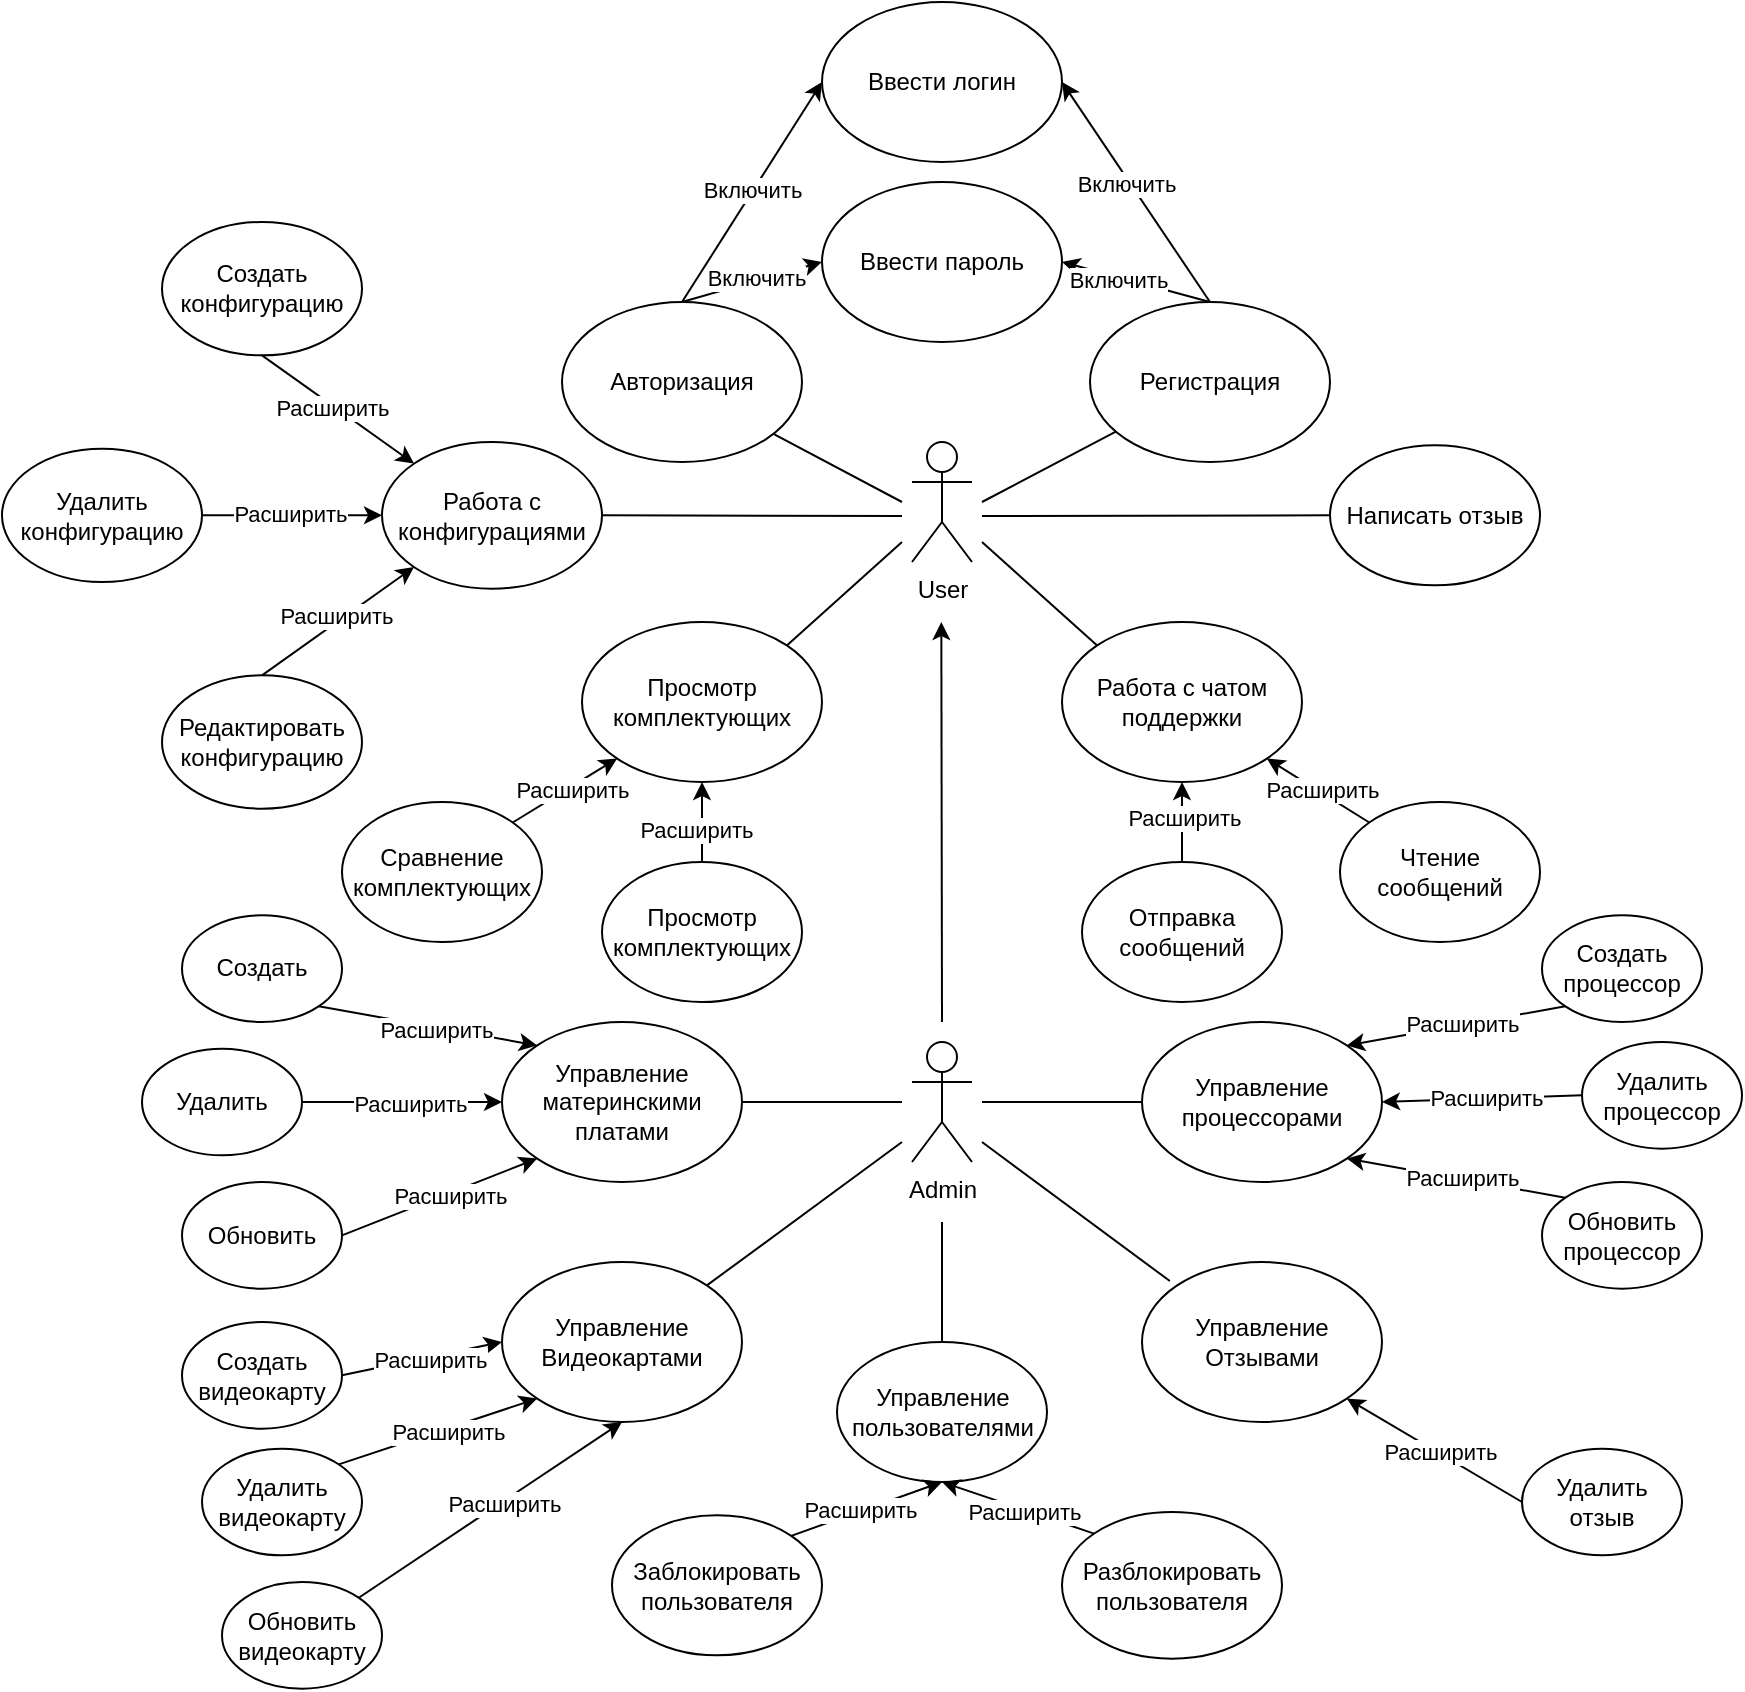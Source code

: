 <mxfile version="24.3.1" type="device">
  <diagram name="Страница — 1" id="BS8vcZMVBj0d2dh9ncKE">
    <mxGraphModel dx="2645" dy="822" grid="1" gridSize="10" guides="1" tooltips="1" connect="1" arrows="1" fold="1" page="1" pageScale="1" pageWidth="827" pageHeight="1169" math="0" shadow="0">
      <root>
        <mxCell id="0" />
        <mxCell id="1" parent="0" />
        <mxCell id="nzGZyDX1oVs2PWnSbx05-1" value="User" style="shape=umlActor;verticalLabelPosition=bottom;verticalAlign=top;html=1;outlineConnect=0;" parent="1" vertex="1">
          <mxGeometry x="325" y="230" width="30" height="60" as="geometry" />
        </mxCell>
        <mxCell id="nzGZyDX1oVs2PWnSbx05-2" value="Admin&lt;div&gt;&lt;br&gt;&lt;/div&gt;" style="shape=umlActor;verticalLabelPosition=bottom;verticalAlign=top;html=1;outlineConnect=0;" parent="1" vertex="1">
          <mxGeometry x="325" y="530" width="30" height="60" as="geometry" />
        </mxCell>
        <mxCell id="nzGZyDX1oVs2PWnSbx05-5" value="" style="endArrow=classic;html=1;rounded=0;curved=0;" parent="1" edge="1">
          <mxGeometry width="50" height="50" relative="1" as="geometry">
            <mxPoint x="340" y="520" as="sourcePoint" />
            <mxPoint x="339.66" y="320" as="targetPoint" />
          </mxGeometry>
        </mxCell>
        <mxCell id="nzGZyDX1oVs2PWnSbx05-7" value="Авторизация" style="ellipse;whiteSpace=wrap;html=1;" parent="1" vertex="1">
          <mxGeometry x="150" y="160" width="120" height="80" as="geometry" />
        </mxCell>
        <mxCell id="nzGZyDX1oVs2PWnSbx05-8" value="Регистрация" style="ellipse;whiteSpace=wrap;html=1;" parent="1" vertex="1">
          <mxGeometry x="414" y="160" width="120" height="80" as="geometry" />
        </mxCell>
        <mxCell id="nzGZyDX1oVs2PWnSbx05-9" value="Ввести пароль" style="ellipse;whiteSpace=wrap;html=1;" parent="1" vertex="1">
          <mxGeometry x="280" y="100" width="120" height="80" as="geometry" />
        </mxCell>
        <mxCell id="nzGZyDX1oVs2PWnSbx05-10" value="Ввести логин" style="ellipse;whiteSpace=wrap;html=1;" parent="1" vertex="1">
          <mxGeometry x="280" y="10" width="120" height="80" as="geometry" />
        </mxCell>
        <mxCell id="nzGZyDX1oVs2PWnSbx05-12" value="" style="endArrow=classic;html=1;rounded=0;exitX=0.5;exitY=0;exitDx=0;exitDy=0;entryX=0;entryY=0.5;entryDx=0;entryDy=0;" parent="1" source="nzGZyDX1oVs2PWnSbx05-7" target="nzGZyDX1oVs2PWnSbx05-9" edge="1">
          <mxGeometry width="50" height="50" relative="1" as="geometry">
            <mxPoint x="200" y="160" as="sourcePoint" />
            <mxPoint x="250" y="110" as="targetPoint" />
          </mxGeometry>
        </mxCell>
        <mxCell id="nzGZyDX1oVs2PWnSbx05-20" value="Включить" style="edgeLabel;html=1;align=center;verticalAlign=middle;resizable=0;points=[];" parent="nzGZyDX1oVs2PWnSbx05-12" vertex="1" connectable="0">
          <mxGeometry x="0.056" y="2" relative="1" as="geometry">
            <mxPoint as="offset" />
          </mxGeometry>
        </mxCell>
        <mxCell id="nzGZyDX1oVs2PWnSbx05-13" value="" style="endArrow=classic;html=1;rounded=0;entryX=0;entryY=0.5;entryDx=0;entryDy=0;" parent="1" target="nzGZyDX1oVs2PWnSbx05-10" edge="1">
          <mxGeometry width="50" height="50" relative="1" as="geometry">
            <mxPoint x="210" y="160" as="sourcePoint" />
            <mxPoint x="240" y="90" as="targetPoint" />
          </mxGeometry>
        </mxCell>
        <mxCell id="nzGZyDX1oVs2PWnSbx05-18" value="Включить" style="edgeLabel;html=1;align=center;verticalAlign=middle;resizable=0;points=[];" parent="nzGZyDX1oVs2PWnSbx05-13" vertex="1" connectable="0">
          <mxGeometry x="0.012" y="1" relative="1" as="geometry">
            <mxPoint as="offset" />
          </mxGeometry>
        </mxCell>
        <mxCell id="nzGZyDX1oVs2PWnSbx05-14" value="" style="endArrow=classic;html=1;rounded=0;exitX=0.5;exitY=0;exitDx=0;exitDy=0;entryX=1;entryY=0.5;entryDx=0;entryDy=0;" parent="1" source="nzGZyDX1oVs2PWnSbx05-8" target="nzGZyDX1oVs2PWnSbx05-9" edge="1">
          <mxGeometry width="50" height="50" relative="1" as="geometry">
            <mxPoint x="550" y="110" as="sourcePoint" />
            <mxPoint x="600" y="60" as="targetPoint" />
          </mxGeometry>
        </mxCell>
        <mxCell id="nzGZyDX1oVs2PWnSbx05-23" value="Включить" style="edgeLabel;html=1;align=center;verticalAlign=middle;resizable=0;points=[];" parent="nzGZyDX1oVs2PWnSbx05-14" vertex="1" connectable="0">
          <mxGeometry x="0.239" y="1" relative="1" as="geometry">
            <mxPoint as="offset" />
          </mxGeometry>
        </mxCell>
        <mxCell id="nzGZyDX1oVs2PWnSbx05-15" value="" style="endArrow=classic;html=1;rounded=0;exitX=0.5;exitY=0;exitDx=0;exitDy=0;entryX=1;entryY=0.5;entryDx=0;entryDy=0;" parent="1" source="nzGZyDX1oVs2PWnSbx05-8" target="nzGZyDX1oVs2PWnSbx05-10" edge="1">
          <mxGeometry width="50" height="50" relative="1" as="geometry">
            <mxPoint x="460" y="120" as="sourcePoint" />
            <mxPoint x="510" y="70" as="targetPoint" />
          </mxGeometry>
        </mxCell>
        <mxCell id="nzGZyDX1oVs2PWnSbx05-22" value="Включить" style="edgeLabel;html=1;align=center;verticalAlign=middle;resizable=0;points=[];" parent="nzGZyDX1oVs2PWnSbx05-15" vertex="1" connectable="0">
          <mxGeometry x="0.092" y="2" relative="1" as="geometry">
            <mxPoint as="offset" />
          </mxGeometry>
        </mxCell>
        <mxCell id="nzGZyDX1oVs2PWnSbx05-16" value="" style="endArrow=none;html=1;rounded=0;" parent="1" target="nzGZyDX1oVs2PWnSbx05-8" edge="1">
          <mxGeometry width="50" height="50" relative="1" as="geometry">
            <mxPoint x="360" y="260" as="sourcePoint" />
            <mxPoint x="520" y="270" as="targetPoint" />
          </mxGeometry>
        </mxCell>
        <mxCell id="nzGZyDX1oVs2PWnSbx05-17" value="" style="endArrow=none;html=1;rounded=0;entryX=0.879;entryY=0.823;entryDx=0;entryDy=0;entryPerimeter=0;" parent="1" target="nzGZyDX1oVs2PWnSbx05-7" edge="1">
          <mxGeometry width="50" height="50" relative="1" as="geometry">
            <mxPoint x="320" y="260" as="sourcePoint" />
            <mxPoint x="310" y="280" as="targetPoint" />
          </mxGeometry>
        </mxCell>
        <mxCell id="nzGZyDX1oVs2PWnSbx05-24" value="Работа с конфигурациями" style="ellipse;whiteSpace=wrap;html=1;" parent="1" vertex="1">
          <mxGeometry x="60" y="230.01" width="110" height="73.34" as="geometry" />
        </mxCell>
        <mxCell id="nzGZyDX1oVs2PWnSbx05-25" value="Создать конфигурацию" style="ellipse;whiteSpace=wrap;html=1;" parent="1" vertex="1">
          <mxGeometry x="-50" y="120.0" width="100" height="66.67" as="geometry" />
        </mxCell>
        <mxCell id="nzGZyDX1oVs2PWnSbx05-26" value="Удалить конфигурацию" style="ellipse;whiteSpace=wrap;html=1;" parent="1" vertex="1">
          <mxGeometry x="-130" y="233.34" width="100" height="66.67" as="geometry" />
        </mxCell>
        <mxCell id="nzGZyDX1oVs2PWnSbx05-27" value="Редактировать конфигурацию" style="ellipse;whiteSpace=wrap;html=1;" parent="1" vertex="1">
          <mxGeometry x="-50" y="346.67" width="100" height="66.67" as="geometry" />
        </mxCell>
        <mxCell id="nzGZyDX1oVs2PWnSbx05-28" value="" style="endArrow=classic;html=1;rounded=0;exitX=0.5;exitY=0;exitDx=0;exitDy=0;entryX=0;entryY=1;entryDx=0;entryDy=0;" parent="1" source="nzGZyDX1oVs2PWnSbx05-27" target="nzGZyDX1oVs2PWnSbx05-24" edge="1">
          <mxGeometry width="50" height="50" relative="1" as="geometry">
            <mxPoint x="80" y="366.67" as="sourcePoint" />
            <mxPoint x="130" y="316.67" as="targetPoint" />
          </mxGeometry>
        </mxCell>
        <mxCell id="nzGZyDX1oVs2PWnSbx05-33" value="Расширить" style="edgeLabel;html=1;align=center;verticalAlign=middle;resizable=0;points=[];" parent="nzGZyDX1oVs2PWnSbx05-28" vertex="1" connectable="0">
          <mxGeometry x="0.009" y="3" relative="1" as="geometry">
            <mxPoint as="offset" />
          </mxGeometry>
        </mxCell>
        <mxCell id="nzGZyDX1oVs2PWnSbx05-29" value="" style="endArrow=classic;html=1;rounded=0;exitX=1;exitY=0.5;exitDx=0;exitDy=0;entryX=0;entryY=0.5;entryDx=0;entryDy=0;" parent="1" source="nzGZyDX1oVs2PWnSbx05-26" target="nzGZyDX1oVs2PWnSbx05-24" edge="1">
          <mxGeometry width="50" height="50" relative="1" as="geometry">
            <mxPoint x="30" y="346.67" as="sourcePoint" />
            <mxPoint x="80" y="296.67" as="targetPoint" />
          </mxGeometry>
        </mxCell>
        <mxCell id="nzGZyDX1oVs2PWnSbx05-31" value="Расширить" style="edgeLabel;html=1;align=center;verticalAlign=middle;resizable=0;points=[];" parent="nzGZyDX1oVs2PWnSbx05-29" vertex="1" connectable="0">
          <mxGeometry x="-0.038" y="1" relative="1" as="geometry">
            <mxPoint as="offset" />
          </mxGeometry>
        </mxCell>
        <mxCell id="nzGZyDX1oVs2PWnSbx05-30" value="" style="endArrow=classic;html=1;rounded=0;entryX=0;entryY=0;entryDx=0;entryDy=0;exitX=0.5;exitY=1;exitDx=0;exitDy=0;" parent="1" source="nzGZyDX1oVs2PWnSbx05-25" target="nzGZyDX1oVs2PWnSbx05-24" edge="1">
          <mxGeometry width="50" height="50" relative="1" as="geometry">
            <mxPoint x="40" y="226.67" as="sourcePoint" />
            <mxPoint x="120" y="316.67" as="targetPoint" />
          </mxGeometry>
        </mxCell>
        <mxCell id="nzGZyDX1oVs2PWnSbx05-32" value="Расширить" style="edgeLabel;html=1;align=center;verticalAlign=middle;resizable=0;points=[];" parent="nzGZyDX1oVs2PWnSbx05-30" vertex="1" connectable="0">
          <mxGeometry x="-0.072" y="-1" relative="1" as="geometry">
            <mxPoint as="offset" />
          </mxGeometry>
        </mxCell>
        <mxCell id="nzGZyDX1oVs2PWnSbx05-34" value="" style="endArrow=none;html=1;rounded=0;" parent="1" source="nzGZyDX1oVs2PWnSbx05-24" edge="1">
          <mxGeometry width="50" height="50" relative="1" as="geometry">
            <mxPoint x="200" y="390" as="sourcePoint" />
            <mxPoint x="320" y="267" as="targetPoint" />
          </mxGeometry>
        </mxCell>
        <mxCell id="nzGZyDX1oVs2PWnSbx05-35" value="Написать отзыв" style="ellipse;whiteSpace=wrap;html=1;" parent="1" vertex="1">
          <mxGeometry x="534" y="231.68" width="105" height="70" as="geometry" />
        </mxCell>
        <mxCell id="nzGZyDX1oVs2PWnSbx05-36" value="" style="endArrow=none;html=1;rounded=0;" parent="1" target="nzGZyDX1oVs2PWnSbx05-35" edge="1">
          <mxGeometry width="50" height="50" relative="1" as="geometry">
            <mxPoint x="360" y="267" as="sourcePoint" />
            <mxPoint x="520" y="270" as="targetPoint" />
          </mxGeometry>
        </mxCell>
        <mxCell id="nzGZyDX1oVs2PWnSbx05-37" value="Просмотр комплектующих" style="ellipse;whiteSpace=wrap;html=1;" parent="1" vertex="1">
          <mxGeometry x="160" y="320" width="120" height="80" as="geometry" />
        </mxCell>
        <mxCell id="nzGZyDX1oVs2PWnSbx05-38" value="Работа с чатом поддержки" style="ellipse;whiteSpace=wrap;html=1;" parent="1" vertex="1">
          <mxGeometry x="400" y="320" width="120" height="80" as="geometry" />
        </mxCell>
        <mxCell id="nzGZyDX1oVs2PWnSbx05-39" value="" style="endArrow=none;html=1;rounded=0;exitX=1;exitY=0;exitDx=0;exitDy=0;" parent="1" source="nzGZyDX1oVs2PWnSbx05-37" edge="1">
          <mxGeometry width="50" height="50" relative="1" as="geometry">
            <mxPoint x="230" y="330" as="sourcePoint" />
            <mxPoint x="320" y="280" as="targetPoint" />
          </mxGeometry>
        </mxCell>
        <mxCell id="nzGZyDX1oVs2PWnSbx05-40" value="" style="endArrow=none;html=1;rounded=0;entryX=0;entryY=0;entryDx=0;entryDy=0;" parent="1" target="nzGZyDX1oVs2PWnSbx05-38" edge="1">
          <mxGeometry width="50" height="50" relative="1" as="geometry">
            <mxPoint x="360" y="280" as="sourcePoint" />
            <mxPoint x="480" y="280" as="targetPoint" />
          </mxGeometry>
        </mxCell>
        <mxCell id="nzGZyDX1oVs2PWnSbx05-41" value="Сравнение комплектующих" style="ellipse;whiteSpace=wrap;html=1;" parent="1" vertex="1">
          <mxGeometry x="40" y="410" width="100" height="70" as="geometry" />
        </mxCell>
        <mxCell id="nzGZyDX1oVs2PWnSbx05-42" value="Просмотр комплектующих" style="ellipse;whiteSpace=wrap;html=1;" parent="1" vertex="1">
          <mxGeometry x="170" y="440" width="100" height="70" as="geometry" />
        </mxCell>
        <mxCell id="nzGZyDX1oVs2PWnSbx05-43" value="" style="endArrow=classic;html=1;rounded=0;entryX=0;entryY=1;entryDx=0;entryDy=0;exitX=1;exitY=0;exitDx=0;exitDy=0;" parent="1" source="nzGZyDX1oVs2PWnSbx05-41" target="nzGZyDX1oVs2PWnSbx05-37" edge="1">
          <mxGeometry width="50" height="50" relative="1" as="geometry">
            <mxPoint x="143.144" y="430.003" as="sourcePoint" />
            <mxPoint x="170" y="386.79" as="targetPoint" />
          </mxGeometry>
        </mxCell>
        <mxCell id="nzGZyDX1oVs2PWnSbx05-50" value="Расширить" style="edgeLabel;html=1;align=center;verticalAlign=middle;resizable=0;points=[];" parent="nzGZyDX1oVs2PWnSbx05-43" vertex="1" connectable="0">
          <mxGeometry x="0.078" y="-2" relative="1" as="geometry">
            <mxPoint y="-1" as="offset" />
          </mxGeometry>
        </mxCell>
        <mxCell id="nzGZyDX1oVs2PWnSbx05-44" value="" style="endArrow=classic;html=1;rounded=0;entryX=0.5;entryY=1;entryDx=0;entryDy=0;exitX=0.5;exitY=0;exitDx=0;exitDy=0;" parent="1" source="nzGZyDX1oVs2PWnSbx05-42" target="nzGZyDX1oVs2PWnSbx05-37" edge="1">
          <mxGeometry width="50" height="50" relative="1" as="geometry">
            <mxPoint x="155" y="420" as="sourcePoint" />
            <mxPoint x="188" y="398" as="targetPoint" />
          </mxGeometry>
        </mxCell>
        <mxCell id="nzGZyDX1oVs2PWnSbx05-51" value="Расширить" style="edgeLabel;html=1;align=center;verticalAlign=middle;resizable=0;points=[];" parent="nzGZyDX1oVs2PWnSbx05-44" vertex="1" connectable="0">
          <mxGeometry x="-0.193" y="3" relative="1" as="geometry">
            <mxPoint as="offset" />
          </mxGeometry>
        </mxCell>
        <mxCell id="nzGZyDX1oVs2PWnSbx05-46" value="Отправка сообщений" style="ellipse;whiteSpace=wrap;html=1;" parent="1" vertex="1">
          <mxGeometry x="410" y="440" width="100" height="70" as="geometry" />
        </mxCell>
        <mxCell id="nzGZyDX1oVs2PWnSbx05-47" value="Чтение сообщений" style="ellipse;whiteSpace=wrap;html=1;" parent="1" vertex="1">
          <mxGeometry x="539" y="410" width="100" height="70" as="geometry" />
        </mxCell>
        <mxCell id="nzGZyDX1oVs2PWnSbx05-48" value="" style="endArrow=classic;html=1;rounded=0;entryX=0.5;entryY=1;entryDx=0;entryDy=0;exitX=0.5;exitY=0;exitDx=0;exitDy=0;" parent="1" source="nzGZyDX1oVs2PWnSbx05-46" target="nzGZyDX1oVs2PWnSbx05-38" edge="1">
          <mxGeometry width="50" height="50" relative="1" as="geometry">
            <mxPoint x="430" y="460" as="sourcePoint" />
            <mxPoint x="480" y="410" as="targetPoint" />
            <Array as="points">
              <mxPoint x="460" y="410" />
            </Array>
          </mxGeometry>
        </mxCell>
        <mxCell id="nzGZyDX1oVs2PWnSbx05-52" value="Расширить" style="edgeLabel;html=1;align=center;verticalAlign=middle;resizable=0;points=[];" parent="nzGZyDX1oVs2PWnSbx05-48" vertex="1" connectable="0">
          <mxGeometry x="0.089" y="-1" relative="1" as="geometry">
            <mxPoint as="offset" />
          </mxGeometry>
        </mxCell>
        <mxCell id="nzGZyDX1oVs2PWnSbx05-49" value="" style="endArrow=classic;html=1;rounded=0;exitX=0;exitY=0;exitDx=0;exitDy=0;entryX=1;entryY=1;entryDx=0;entryDy=0;" parent="1" source="nzGZyDX1oVs2PWnSbx05-47" target="nzGZyDX1oVs2PWnSbx05-38" edge="1">
          <mxGeometry width="50" height="50" relative="1" as="geometry">
            <mxPoint x="470" y="460" as="sourcePoint" />
            <mxPoint x="520" y="410" as="targetPoint" />
          </mxGeometry>
        </mxCell>
        <mxCell id="nzGZyDX1oVs2PWnSbx05-53" value="Расширить" style="edgeLabel;html=1;align=center;verticalAlign=middle;resizable=0;points=[];" parent="nzGZyDX1oVs2PWnSbx05-49" vertex="1" connectable="0">
          <mxGeometry x="-0.044" y="-1" relative="1" as="geometry">
            <mxPoint as="offset" />
          </mxGeometry>
        </mxCell>
        <mxCell id="nzGZyDX1oVs2PWnSbx05-54" value="Управление пользователями" style="ellipse;whiteSpace=wrap;html=1;" parent="1" vertex="1">
          <mxGeometry x="287.5" y="680" width="105" height="70" as="geometry" />
        </mxCell>
        <mxCell id="nzGZyDX1oVs2PWnSbx05-55" value="Заблокировать пользователя" style="ellipse;whiteSpace=wrap;html=1;" parent="1" vertex="1">
          <mxGeometry x="175" y="766.67" width="105" height="70" as="geometry" />
        </mxCell>
        <mxCell id="nzGZyDX1oVs2PWnSbx05-56" value="Разблокировать пользователя" style="ellipse;whiteSpace=wrap;html=1;" parent="1" vertex="1">
          <mxGeometry x="400" y="765" width="110" height="73.33" as="geometry" />
        </mxCell>
        <mxCell id="nzGZyDX1oVs2PWnSbx05-57" value="" style="endArrow=classic;html=1;rounded=0;exitX=1;exitY=0;exitDx=0;exitDy=0;entryX=0.5;entryY=1;entryDx=0;entryDy=0;" parent="1" source="nzGZyDX1oVs2PWnSbx05-55" target="nzGZyDX1oVs2PWnSbx05-54" edge="1">
          <mxGeometry width="50" height="50" relative="1" as="geometry">
            <mxPoint x="310" y="820" as="sourcePoint" />
            <mxPoint x="360" y="770" as="targetPoint" />
          </mxGeometry>
        </mxCell>
        <mxCell id="nzGZyDX1oVs2PWnSbx05-59" value="Расширить" style="edgeLabel;html=1;align=center;verticalAlign=middle;resizable=0;points=[];" parent="nzGZyDX1oVs2PWnSbx05-57" vertex="1" connectable="0">
          <mxGeometry x="-0.077" y="1" relative="1" as="geometry">
            <mxPoint as="offset" />
          </mxGeometry>
        </mxCell>
        <mxCell id="nzGZyDX1oVs2PWnSbx05-60" value="" style="endArrow=classic;html=1;rounded=0;exitX=0;exitY=0;exitDx=0;exitDy=0;entryX=0.5;entryY=1;entryDx=0;entryDy=0;" parent="1" source="nzGZyDX1oVs2PWnSbx05-56" target="nzGZyDX1oVs2PWnSbx05-54" edge="1">
          <mxGeometry width="50" height="50" relative="1" as="geometry">
            <mxPoint x="305" y="790" as="sourcePoint" />
            <mxPoint x="350" y="760" as="targetPoint" />
          </mxGeometry>
        </mxCell>
        <mxCell id="nzGZyDX1oVs2PWnSbx05-61" value="Расширить" style="edgeLabel;html=1;align=center;verticalAlign=middle;resizable=0;points=[];" parent="nzGZyDX1oVs2PWnSbx05-60" vertex="1" connectable="0">
          <mxGeometry x="-0.077" y="1" relative="1" as="geometry">
            <mxPoint as="offset" />
          </mxGeometry>
        </mxCell>
        <mxCell id="nzGZyDX1oVs2PWnSbx05-62" value="" style="endArrow=none;html=1;rounded=0;exitX=0.5;exitY=0;exitDx=0;exitDy=0;" parent="1" source="nzGZyDX1oVs2PWnSbx05-54" edge="1">
          <mxGeometry width="50" height="50" relative="1" as="geometry">
            <mxPoint x="340" y="670" as="sourcePoint" />
            <mxPoint x="340" y="620" as="targetPoint" />
          </mxGeometry>
        </mxCell>
        <mxCell id="nzGZyDX1oVs2PWnSbx05-63" value="Управление процессорами" style="ellipse;whiteSpace=wrap;html=1;" parent="1" vertex="1">
          <mxGeometry x="440" y="520" width="120" height="80" as="geometry" />
        </mxCell>
        <mxCell id="nzGZyDX1oVs2PWnSbx05-64" value="Управление материнскими платами" style="ellipse;whiteSpace=wrap;html=1;" parent="1" vertex="1">
          <mxGeometry x="120" y="520" width="120" height="80" as="geometry" />
        </mxCell>
        <mxCell id="nzGZyDX1oVs2PWnSbx05-65" value="Управление Отзывами" style="ellipse;whiteSpace=wrap;html=1;" parent="1" vertex="1">
          <mxGeometry x="440" y="640" width="120" height="80" as="geometry" />
        </mxCell>
        <mxCell id="nzGZyDX1oVs2PWnSbx05-66" value="Управление Видеокартами" style="ellipse;whiteSpace=wrap;html=1;" parent="1" vertex="1">
          <mxGeometry x="120" y="640" width="120" height="80" as="geometry" />
        </mxCell>
        <mxCell id="nzGZyDX1oVs2PWnSbx05-67" value="" style="endArrow=none;html=1;rounded=0;exitX=1;exitY=0.5;exitDx=0;exitDy=0;" parent="1" source="nzGZyDX1oVs2PWnSbx05-64" edge="1">
          <mxGeometry width="50" height="50" relative="1" as="geometry">
            <mxPoint x="240" y="630" as="sourcePoint" />
            <mxPoint x="320" y="560" as="targetPoint" />
          </mxGeometry>
        </mxCell>
        <mxCell id="nzGZyDX1oVs2PWnSbx05-68" value="" style="endArrow=none;html=1;rounded=0;exitX=1;exitY=0;exitDx=0;exitDy=0;" parent="1" source="nzGZyDX1oVs2PWnSbx05-66" edge="1">
          <mxGeometry width="50" height="50" relative="1" as="geometry">
            <mxPoint x="250" y="570" as="sourcePoint" />
            <mxPoint x="320" y="580" as="targetPoint" />
          </mxGeometry>
        </mxCell>
        <mxCell id="nzGZyDX1oVs2PWnSbx05-69" value="" style="endArrow=none;html=1;rounded=0;entryX=0.116;entryY=0.119;entryDx=0;entryDy=0;entryPerimeter=0;" parent="1" target="nzGZyDX1oVs2PWnSbx05-65" edge="1">
          <mxGeometry width="50" height="50" relative="1" as="geometry">
            <mxPoint x="360" y="580" as="sourcePoint" />
            <mxPoint x="480" y="568" as="targetPoint" />
          </mxGeometry>
        </mxCell>
        <mxCell id="nzGZyDX1oVs2PWnSbx05-70" value="" style="endArrow=none;html=1;rounded=0;" parent="1" target="nzGZyDX1oVs2PWnSbx05-63" edge="1">
          <mxGeometry width="50" height="50" relative="1" as="geometry">
            <mxPoint x="360" y="560" as="sourcePoint" />
            <mxPoint x="410" y="520" as="targetPoint" />
          </mxGeometry>
        </mxCell>
        <mxCell id="nzGZyDX1oVs2PWnSbx05-71" value="Создать" style="ellipse;whiteSpace=wrap;html=1;" parent="1" vertex="1">
          <mxGeometry x="-40" y="466.67" width="80" height="53.33" as="geometry" />
        </mxCell>
        <mxCell id="nzGZyDX1oVs2PWnSbx05-72" value="Удалить" style="ellipse;whiteSpace=wrap;html=1;" parent="1" vertex="1">
          <mxGeometry x="-60" y="533.34" width="80" height="53.33" as="geometry" />
        </mxCell>
        <mxCell id="nzGZyDX1oVs2PWnSbx05-73" value="Обновить" style="ellipse;whiteSpace=wrap;html=1;" parent="1" vertex="1">
          <mxGeometry x="-40" y="600.0" width="80" height="53.33" as="geometry" />
        </mxCell>
        <mxCell id="nzGZyDX1oVs2PWnSbx05-74" value="Создать&lt;br&gt;процессор" style="ellipse;whiteSpace=wrap;html=1;" parent="1" vertex="1">
          <mxGeometry x="640" y="466.67" width="80" height="53.33" as="geometry" />
        </mxCell>
        <mxCell id="nzGZyDX1oVs2PWnSbx05-75" value="Удалить&lt;div&gt;процессор&lt;br&gt;&lt;/div&gt;" style="ellipse;whiteSpace=wrap;html=1;" parent="1" vertex="1">
          <mxGeometry x="660" y="530.0" width="80" height="53.33" as="geometry" />
        </mxCell>
        <mxCell id="nzGZyDX1oVs2PWnSbx05-76" value="Обновить&lt;div&gt;процессор&lt;br&gt;&lt;/div&gt;" style="ellipse;whiteSpace=wrap;html=1;" parent="1" vertex="1">
          <mxGeometry x="640" y="600.0" width="80" height="53.33" as="geometry" />
        </mxCell>
        <mxCell id="nzGZyDX1oVs2PWnSbx05-78" value="" style="endArrow=classic;html=1;rounded=0;exitX=1;exitY=1;exitDx=0;exitDy=0;entryX=0;entryY=0;entryDx=0;entryDy=0;" parent="1" source="nzGZyDX1oVs2PWnSbx05-71" target="nzGZyDX1oVs2PWnSbx05-64" edge="1">
          <mxGeometry width="50" height="50" relative="1" as="geometry">
            <mxPoint x="135" y="430" as="sourcePoint" />
            <mxPoint x="120" y="510" as="targetPoint" />
          </mxGeometry>
        </mxCell>
        <mxCell id="nzGZyDX1oVs2PWnSbx05-79" value="Расширить" style="edgeLabel;html=1;align=center;verticalAlign=middle;resizable=0;points=[];" parent="nzGZyDX1oVs2PWnSbx05-78" vertex="1" connectable="0">
          <mxGeometry x="0.078" y="-2" relative="1" as="geometry">
            <mxPoint y="-1" as="offset" />
          </mxGeometry>
        </mxCell>
        <mxCell id="nzGZyDX1oVs2PWnSbx05-80" value="" style="endArrow=classic;html=1;rounded=0;entryX=0;entryY=0.5;entryDx=0;entryDy=0;exitX=1;exitY=0.5;exitDx=0;exitDy=0;" parent="1" source="nzGZyDX1oVs2PWnSbx05-72" target="nzGZyDX1oVs2PWnSbx05-64" edge="1">
          <mxGeometry width="50" height="50" relative="1" as="geometry">
            <mxPoint x="91" y="520" as="sourcePoint" />
            <mxPoint x="148" y="542" as="targetPoint" />
          </mxGeometry>
        </mxCell>
        <mxCell id="nzGZyDX1oVs2PWnSbx05-81" value="Расширить" style="edgeLabel;html=1;align=center;verticalAlign=middle;resizable=0;points=[];" parent="nzGZyDX1oVs2PWnSbx05-80" vertex="1" connectable="0">
          <mxGeometry x="0.078" y="-2" relative="1" as="geometry">
            <mxPoint y="-1" as="offset" />
          </mxGeometry>
        </mxCell>
        <mxCell id="nzGZyDX1oVs2PWnSbx05-82" value="" style="endArrow=classic;html=1;rounded=0;exitX=1;exitY=0.5;exitDx=0;exitDy=0;entryX=0;entryY=1;entryDx=0;entryDy=0;" parent="1" source="nzGZyDX1oVs2PWnSbx05-73" target="nzGZyDX1oVs2PWnSbx05-64" edge="1">
          <mxGeometry width="50" height="50" relative="1" as="geometry">
            <mxPoint x="30" y="570" as="sourcePoint" />
            <mxPoint x="130" y="570" as="targetPoint" />
          </mxGeometry>
        </mxCell>
        <mxCell id="nzGZyDX1oVs2PWnSbx05-83" value="Расширить" style="edgeLabel;html=1;align=center;verticalAlign=middle;resizable=0;points=[];" parent="nzGZyDX1oVs2PWnSbx05-82" vertex="1" connectable="0">
          <mxGeometry x="0.078" y="-2" relative="1" as="geometry">
            <mxPoint y="-1" as="offset" />
          </mxGeometry>
        </mxCell>
        <mxCell id="nzGZyDX1oVs2PWnSbx05-86" value="" style="endArrow=classic;html=1;rounded=0;exitX=0;exitY=1;exitDx=0;exitDy=0;entryX=1;entryY=0;entryDx=0;entryDy=0;" parent="1" source="nzGZyDX1oVs2PWnSbx05-74" target="nzGZyDX1oVs2PWnSbx05-63" edge="1">
          <mxGeometry width="50" height="50" relative="1" as="geometry">
            <mxPoint x="564" y="430" as="sourcePoint" />
            <mxPoint x="512" y="398" as="targetPoint" />
          </mxGeometry>
        </mxCell>
        <mxCell id="nzGZyDX1oVs2PWnSbx05-87" value="Расширить" style="edgeLabel;html=1;align=center;verticalAlign=middle;resizable=0;points=[];" parent="nzGZyDX1oVs2PWnSbx05-86" vertex="1" connectable="0">
          <mxGeometry x="-0.044" y="-1" relative="1" as="geometry">
            <mxPoint as="offset" />
          </mxGeometry>
        </mxCell>
        <mxCell id="nzGZyDX1oVs2PWnSbx05-88" value="" style="endArrow=classic;html=1;rounded=0;exitX=0;exitY=0.5;exitDx=0;exitDy=0;entryX=1;entryY=0.5;entryDx=0;entryDy=0;" parent="1" source="nzGZyDX1oVs2PWnSbx05-75" target="nzGZyDX1oVs2PWnSbx05-63" edge="1">
          <mxGeometry width="50" height="50" relative="1" as="geometry">
            <mxPoint x="622" y="535" as="sourcePoint" />
            <mxPoint x="552" y="542" as="targetPoint" />
          </mxGeometry>
        </mxCell>
        <mxCell id="nzGZyDX1oVs2PWnSbx05-89" value="Расширить" style="edgeLabel;html=1;align=center;verticalAlign=middle;resizable=0;points=[];" parent="nzGZyDX1oVs2PWnSbx05-88" vertex="1" connectable="0">
          <mxGeometry x="-0.044" y="-1" relative="1" as="geometry">
            <mxPoint as="offset" />
          </mxGeometry>
        </mxCell>
        <mxCell id="nzGZyDX1oVs2PWnSbx05-92" value="" style="endArrow=classic;html=1;rounded=0;exitX=0;exitY=0;exitDx=0;exitDy=0;entryX=1;entryY=1;entryDx=0;entryDy=0;" parent="1" source="nzGZyDX1oVs2PWnSbx05-76" target="nzGZyDX1oVs2PWnSbx05-63" edge="1">
          <mxGeometry width="50" height="50" relative="1" as="geometry">
            <mxPoint x="630" y="616.67" as="sourcePoint" />
            <mxPoint x="560" y="623.67" as="targetPoint" />
          </mxGeometry>
        </mxCell>
        <mxCell id="nzGZyDX1oVs2PWnSbx05-93" value="Расширить" style="edgeLabel;html=1;align=center;verticalAlign=middle;resizable=0;points=[];" parent="nzGZyDX1oVs2PWnSbx05-92" vertex="1" connectable="0">
          <mxGeometry x="-0.044" y="-1" relative="1" as="geometry">
            <mxPoint as="offset" />
          </mxGeometry>
        </mxCell>
        <mxCell id="nzGZyDX1oVs2PWnSbx05-94" value="Создать видеокарту" style="ellipse;whiteSpace=wrap;html=1;" parent="1" vertex="1">
          <mxGeometry x="-40" y="670" width="80" height="53.33" as="geometry" />
        </mxCell>
        <mxCell id="nzGZyDX1oVs2PWnSbx05-95" value="Удалить видеокарту" style="ellipse;whiteSpace=wrap;html=1;" parent="1" vertex="1">
          <mxGeometry x="-30" y="733.33" width="80" height="53.33" as="geometry" />
        </mxCell>
        <mxCell id="nzGZyDX1oVs2PWnSbx05-96" value="Обновить видеокарту" style="ellipse;whiteSpace=wrap;html=1;" parent="1" vertex="1">
          <mxGeometry x="-20" y="800.0" width="80" height="53.33" as="geometry" />
        </mxCell>
        <mxCell id="nzGZyDX1oVs2PWnSbx05-98" value="Удалить&lt;div&gt;отзыв&lt;br&gt;&lt;/div&gt;" style="ellipse;whiteSpace=wrap;html=1;" parent="1" vertex="1">
          <mxGeometry x="630" y="733.33" width="80" height="53.33" as="geometry" />
        </mxCell>
        <mxCell id="nzGZyDX1oVs2PWnSbx05-100" value="" style="endArrow=classic;html=1;rounded=0;exitX=1;exitY=0.5;exitDx=0;exitDy=0;entryX=0;entryY=0.5;entryDx=0;entryDy=0;" parent="1" source="nzGZyDX1oVs2PWnSbx05-94" target="nzGZyDX1oVs2PWnSbx05-66" edge="1">
          <mxGeometry width="50" height="50" relative="1" as="geometry">
            <mxPoint x="50" y="637" as="sourcePoint" />
            <mxPoint x="148" y="598" as="targetPoint" />
          </mxGeometry>
        </mxCell>
        <mxCell id="nzGZyDX1oVs2PWnSbx05-101" value="Расширить" style="edgeLabel;html=1;align=center;verticalAlign=middle;resizable=0;points=[];" parent="nzGZyDX1oVs2PWnSbx05-100" vertex="1" connectable="0">
          <mxGeometry x="0.078" y="-2" relative="1" as="geometry">
            <mxPoint y="-1" as="offset" />
          </mxGeometry>
        </mxCell>
        <mxCell id="nzGZyDX1oVs2PWnSbx05-102" value="" style="endArrow=classic;html=1;rounded=0;exitX=1;exitY=0;exitDx=0;exitDy=0;entryX=0;entryY=1;entryDx=0;entryDy=0;" parent="1" source="nzGZyDX1oVs2PWnSbx05-95" target="nzGZyDX1oVs2PWnSbx05-66" edge="1">
          <mxGeometry width="50" height="50" relative="1" as="geometry">
            <mxPoint x="110" y="707" as="sourcePoint" />
            <mxPoint x="160" y="740" as="targetPoint" />
          </mxGeometry>
        </mxCell>
        <mxCell id="nzGZyDX1oVs2PWnSbx05-103" value="Расширить" style="edgeLabel;html=1;align=center;verticalAlign=middle;resizable=0;points=[];" parent="nzGZyDX1oVs2PWnSbx05-102" vertex="1" connectable="0">
          <mxGeometry x="0.078" y="-2" relative="1" as="geometry">
            <mxPoint y="-1" as="offset" />
          </mxGeometry>
        </mxCell>
        <mxCell id="nzGZyDX1oVs2PWnSbx05-104" value="" style="endArrow=classic;html=1;rounded=0;exitX=1;exitY=0;exitDx=0;exitDy=0;entryX=0.5;entryY=1;entryDx=0;entryDy=0;" parent="1" source="nzGZyDX1oVs2PWnSbx05-96" target="nzGZyDX1oVs2PWnSbx05-66" edge="1">
          <mxGeometry width="50" height="50" relative="1" as="geometry">
            <mxPoint x="78" y="755" as="sourcePoint" />
            <mxPoint x="148" y="718" as="targetPoint" />
          </mxGeometry>
        </mxCell>
        <mxCell id="nzGZyDX1oVs2PWnSbx05-105" value="Расширить" style="edgeLabel;html=1;align=center;verticalAlign=middle;resizable=0;points=[];" parent="nzGZyDX1oVs2PWnSbx05-104" vertex="1" connectable="0">
          <mxGeometry x="0.078" y="-2" relative="1" as="geometry">
            <mxPoint y="-1" as="offset" />
          </mxGeometry>
        </mxCell>
        <mxCell id="QPcvespcQ7UyI_m5GRw2-4" value="" style="endArrow=classic;html=1;rounded=0;exitX=0;exitY=0.5;exitDx=0;exitDy=0;entryX=1;entryY=1;entryDx=0;entryDy=0;" edge="1" parent="1" source="nzGZyDX1oVs2PWnSbx05-98" target="nzGZyDX1oVs2PWnSbx05-65">
          <mxGeometry width="50" height="50" relative="1" as="geometry">
            <mxPoint x="650" y="707" as="sourcePoint" />
            <mxPoint x="570" y="690" as="targetPoint" />
          </mxGeometry>
        </mxCell>
        <mxCell id="QPcvespcQ7UyI_m5GRw2-5" value="Расширить" style="edgeLabel;html=1;align=center;verticalAlign=middle;resizable=0;points=[];" vertex="1" connectable="0" parent="QPcvespcQ7UyI_m5GRw2-4">
          <mxGeometry x="-0.044" y="-1" relative="1" as="geometry">
            <mxPoint as="offset" />
          </mxGeometry>
        </mxCell>
      </root>
    </mxGraphModel>
  </diagram>
</mxfile>
